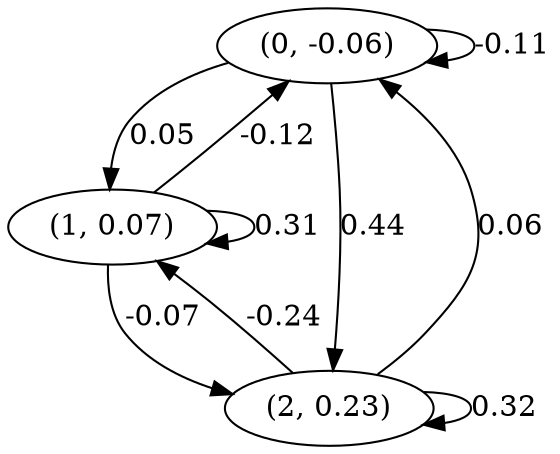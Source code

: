 digraph {
    0 [ label = "(0, -0.06)" ]
    1 [ label = "(1, 0.07)" ]
    2 [ label = "(2, 0.23)" ]
    0 -> 0 [ label = "-0.11" ]
    1 -> 1 [ label = "0.31" ]
    2 -> 2 [ label = "0.32" ]
    1 -> 0 [ label = "-0.12" ]
    2 -> 0 [ label = "0.06" ]
    0 -> 1 [ label = "0.05" ]
    2 -> 1 [ label = "-0.24" ]
    0 -> 2 [ label = "0.44" ]
    1 -> 2 [ label = "-0.07" ]
}

